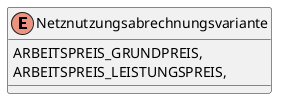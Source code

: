 @startuml
enum Netznutzungsabrechnungsvariante {
    ARBEITSPREIS_GRUNDPREIS,
    ARBEITSPREIS_LEISTUNGSPREIS,
}
@enduml
